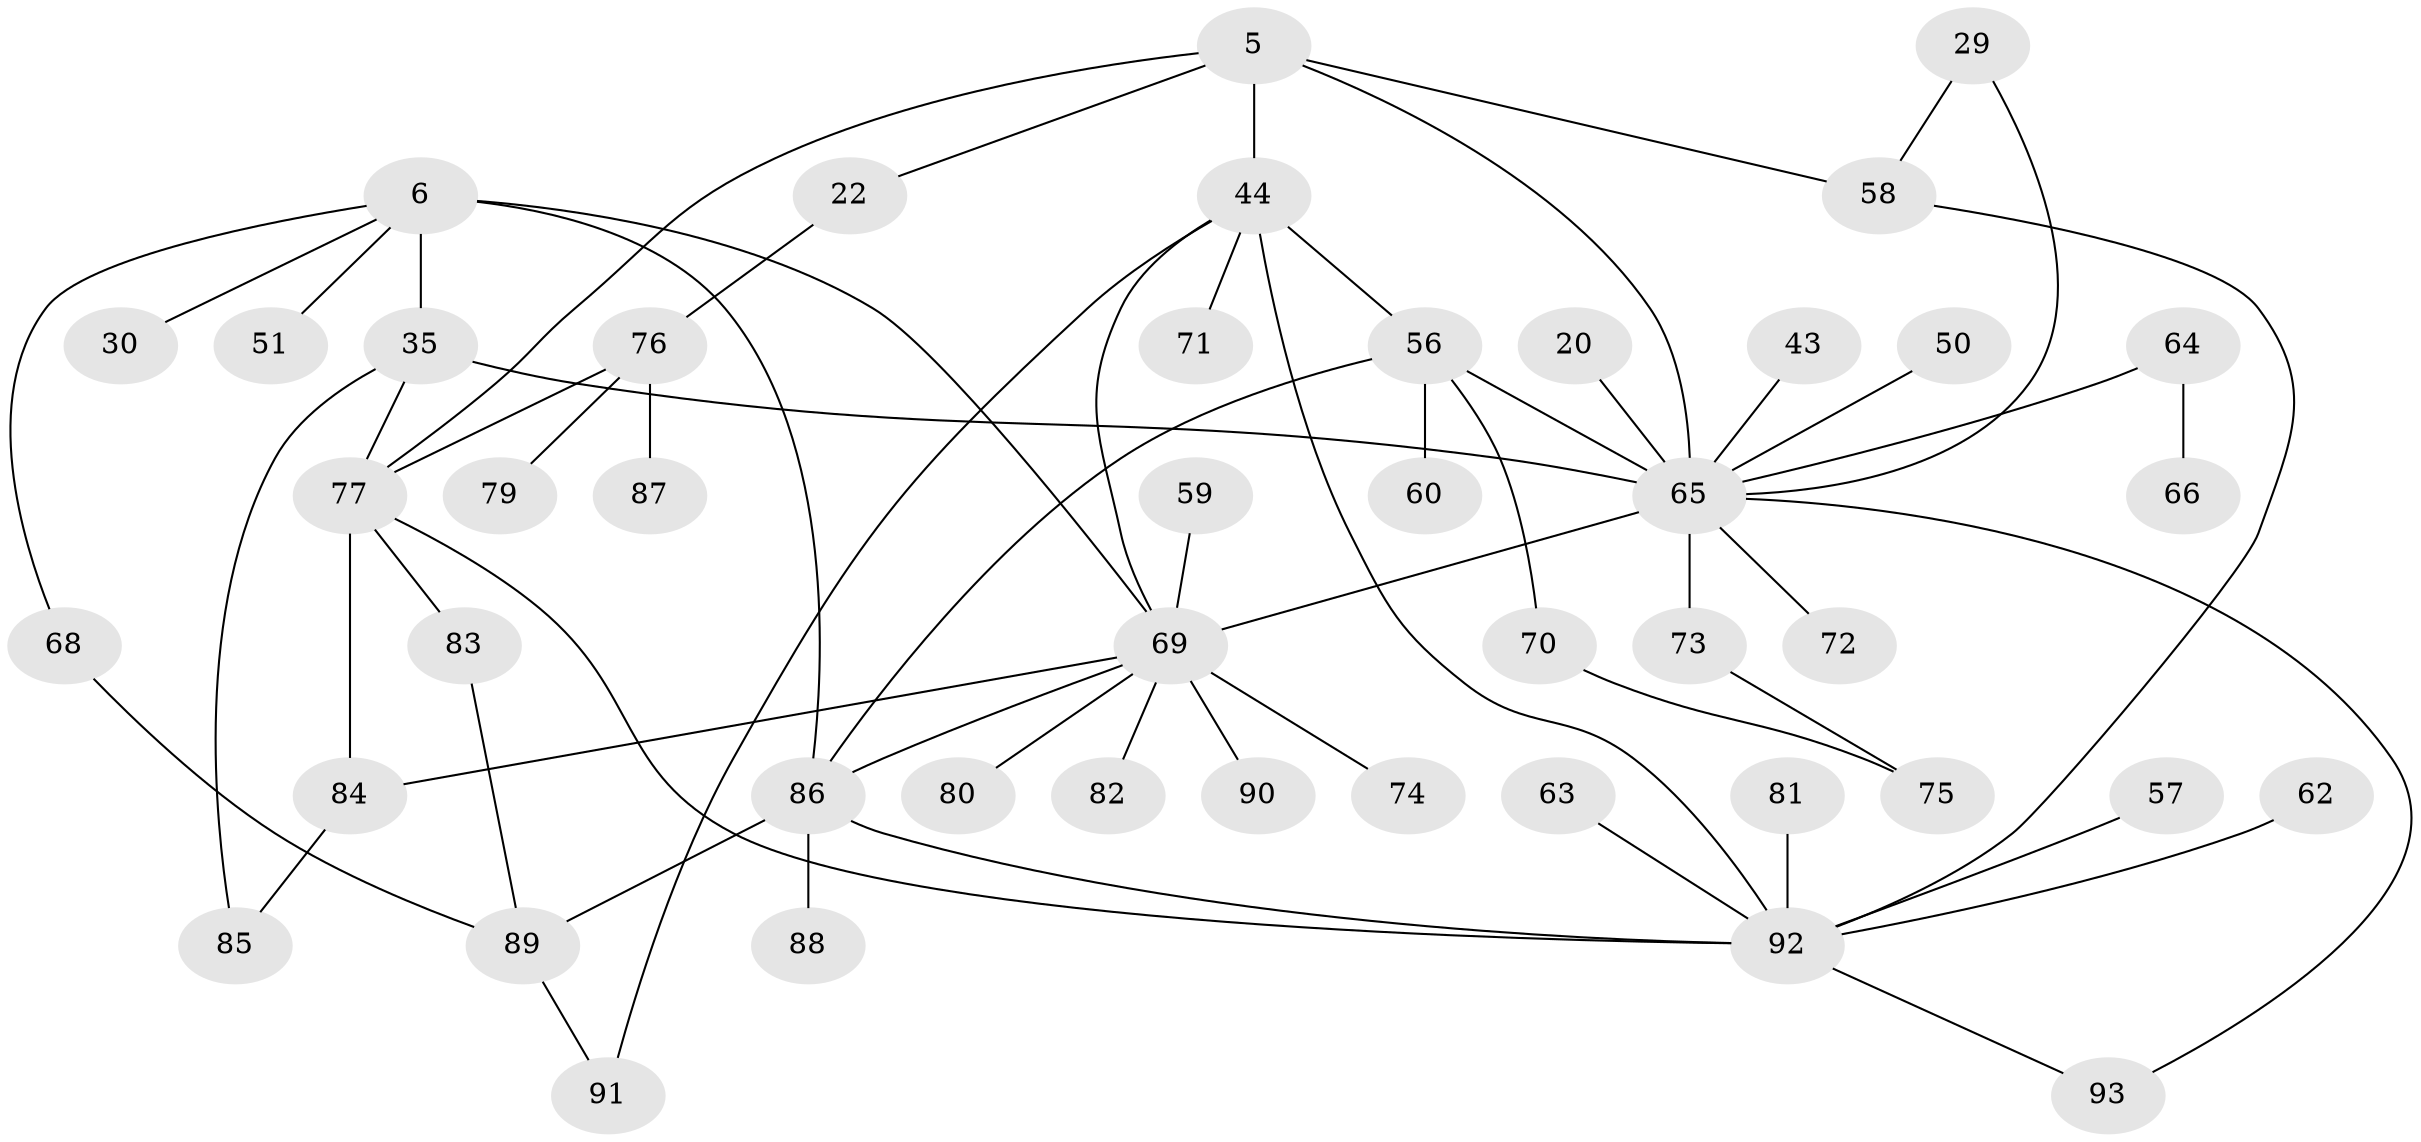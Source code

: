 // original degree distribution, {3: 0.17204301075268819, 1: 0.27956989247311825, 7: 0.021505376344086023, 4: 0.08602150537634409, 8: 0.010752688172043012, 6: 0.053763440860215055, 2: 0.3333333333333333, 5: 0.043010752688172046}
// Generated by graph-tools (version 1.1) at 2025/42/03/09/25 04:42:11]
// undirected, 46 vertices, 63 edges
graph export_dot {
graph [start="1"]
  node [color=gray90,style=filled];
  5;
  6;
  20;
  22;
  29;
  30 [super="+13"];
  35 [super="+4"];
  43;
  44 [super="+18+39"];
  50;
  51;
  56 [super="+36+25"];
  57;
  58 [super="+9"];
  59;
  60;
  62;
  63;
  64 [super="+34"];
  65 [super="+16+33"];
  66;
  68 [super="+40"];
  69 [super="+41+55"];
  70;
  71;
  72;
  73 [super="+24+49"];
  74;
  75;
  76 [super="+48"];
  77 [super="+38+67"];
  79;
  80;
  81;
  82;
  83;
  84 [super="+78+61"];
  85 [super="+10"];
  86 [super="+8"];
  87;
  88;
  89 [super="+37+45"];
  90 [super="+52"];
  91;
  92 [super="+54+53"];
  93;
  5 -- 22;
  5 -- 58 [weight=2];
  5 -- 65;
  5 -- 44 [weight=2];
  5 -- 77 [weight=2];
  6 -- 51;
  6 -- 86 [weight=2];
  6 -- 35;
  6 -- 68;
  6 -- 30;
  6 -- 69;
  20 -- 65;
  22 -- 76;
  29 -- 58;
  29 -- 65;
  35 -- 85 [weight=2];
  35 -- 65;
  35 -- 77;
  43 -- 65;
  44 -- 71;
  44 -- 91;
  44 -- 56 [weight=2];
  44 -- 92;
  44 -- 69;
  50 -- 65;
  56 -- 60;
  56 -- 86 [weight=2];
  56 -- 70;
  56 -- 65;
  57 -- 92;
  58 -- 92;
  59 -- 69;
  62 -- 92;
  63 -- 92;
  64 -- 66;
  64 -- 65;
  65 -- 72;
  65 -- 93;
  65 -- 73;
  65 -- 69 [weight=3];
  68 -- 89;
  69 -- 74;
  69 -- 80;
  69 -- 82;
  69 -- 84;
  69 -- 86;
  69 -- 90;
  70 -- 75;
  73 -- 75;
  76 -- 79;
  76 -- 87;
  76 -- 77 [weight=2];
  77 -- 83;
  77 -- 84;
  77 -- 92;
  81 -- 92;
  83 -- 89;
  84 -- 85;
  86 -- 88;
  86 -- 89;
  86 -- 92;
  89 -- 91;
  92 -- 93;
}
